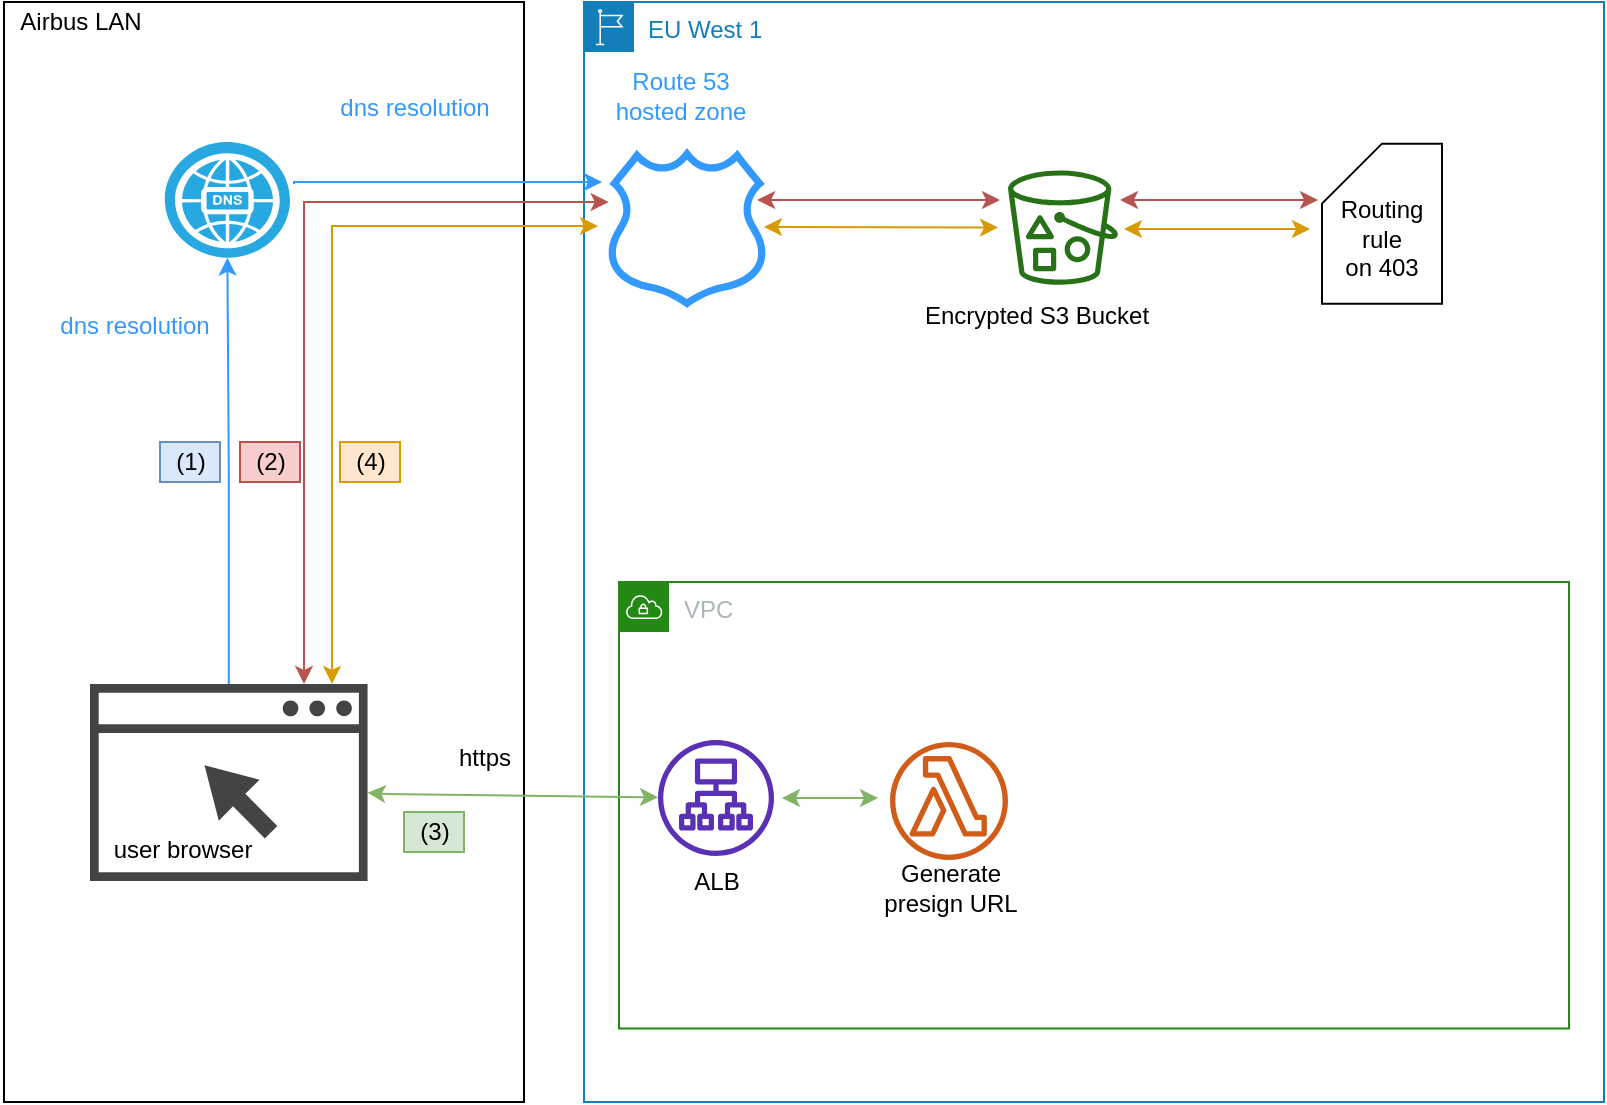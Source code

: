 <mxfile version="12.6.8" type="github">
  <diagram id="uXmttSxeo8CzMjYbrP_F" name="Page-1">
    <mxGraphModel dx="1141" dy="704" grid="1" gridSize="10" guides="1" tooltips="1" connect="1" arrows="1" fold="1" page="1" pageScale="1" pageWidth="850" pageHeight="1100" math="0" shadow="0">
      <root>
        <mxCell id="0"/>
        <mxCell id="1" parent="0"/>
        <mxCell id="6_tzwVEDrdGomNf8C0je-2" value="EU West 1" style="points=[[0,0],[0.25,0],[0.5,0],[0.75,0],[1,0],[1,0.25],[1,0.5],[1,0.75],[1,1],[0.75,1],[0.5,1],[0.25,1],[0,1],[0,0.75],[0,0.5],[0,0.25]];outlineConnect=0;gradientColor=none;html=1;whiteSpace=wrap;fontSize=12;fontStyle=0;shape=mxgraph.aws4.group;grIcon=mxgraph.aws4.group_region;strokeColor=#147EBA;fillColor=none;verticalAlign=top;align=left;spacingLeft=30;fontColor=#147EBA;dashed=0;" parent="1" vertex="1">
          <mxGeometry x="300" y="30" width="510" height="550" as="geometry"/>
        </mxCell>
        <mxCell id="6_tzwVEDrdGomNf8C0je-34" value="" style="rounded=0;whiteSpace=wrap;html=1;direction=south;" parent="1" vertex="1">
          <mxGeometry x="10" y="30" width="260" height="550" as="geometry"/>
        </mxCell>
        <mxCell id="6_tzwVEDrdGomNf8C0je-1" value="VPC" style="points=[[0,0],[0.25,0],[0.5,0],[0.75,0],[1,0],[1,0.25],[1,0.5],[1,0.75],[1,1],[0.75,1],[0.5,1],[0.25,1],[0,1],[0,0.75],[0,0.5],[0,0.25]];outlineConnect=0;gradientColor=none;html=1;whiteSpace=wrap;fontSize=12;fontStyle=0;shape=mxgraph.aws4.group;grIcon=mxgraph.aws4.group_vpc;strokeColor=#248814;fillColor=none;verticalAlign=top;align=left;spacingLeft=30;fontColor=#AAB7B8;dashed=0;" parent="1" vertex="1">
          <mxGeometry x="317.5" y="320" width="475" height="223.27" as="geometry"/>
        </mxCell>
        <mxCell id="6_tzwVEDrdGomNf8C0je-4" value="" style="outlineConnect=0;fontColor=#232F3E;gradientColor=none;fillColor=#5A30B5;strokeColor=none;dashed=0;verticalLabelPosition=bottom;verticalAlign=top;align=center;html=1;fontSize=12;fontStyle=0;aspect=fixed;pointerEvents=1;shape=mxgraph.aws4.application_load_balancer;" parent="1" vertex="1">
          <mxGeometry x="337" y="399" width="58" height="58" as="geometry"/>
        </mxCell>
        <mxCell id="FjIFYjuclCFXKVwC-oeQ-6" style="edgeStyle=orthogonalEdgeStyle;rounded=0;orthogonalLoop=1;jettySize=auto;html=1;fillColor=#f8cecc;strokeColor=#b85450;startArrow=classic;startFill=1;" parent="1" edge="1">
          <mxGeometry relative="1" as="geometry">
            <mxPoint x="386.551" y="129" as="sourcePoint"/>
            <mxPoint x="508" y="129" as="targetPoint"/>
            <Array as="points">
              <mxPoint x="449" y="129"/>
              <mxPoint x="449" y="129"/>
            </Array>
          </mxGeometry>
        </mxCell>
        <mxCell id="6_tzwVEDrdGomNf8C0je-5" value="" style="outlineConnect=0;fillColor=#3399FF;strokeColor=#6c8ebf;dashed=0;verticalLabelPosition=bottom;verticalAlign=top;align=center;html=1;fontSize=12;fontStyle=0;aspect=fixed;pointerEvents=1;shape=mxgraph.aws4.hosted_zone;" parent="1" vertex="1">
          <mxGeometry x="311" y="103" width="81.03" height="80" as="geometry"/>
        </mxCell>
        <mxCell id="6_tzwVEDrdGomNf8C0je-12" value="" style="outlineConnect=0;fontColor=#232F3E;gradientColor=none;fillColor=#277116;strokeColor=none;dashed=0;verticalLabelPosition=bottom;verticalAlign=top;align=center;html=1;fontSize=12;fontStyle=0;aspect=fixed;pointerEvents=1;shape=mxgraph.aws4.bucket_with_objects;" parent="1" vertex="1">
          <mxGeometry x="512" y="114.2" width="55" height="57.2" as="geometry"/>
        </mxCell>
        <mxCell id="6_tzwVEDrdGomNf8C0je-14" value="Route 53 &lt;br&gt;hosted zone" style="text;html=1;align=center;verticalAlign=middle;resizable=0;points=[];autosize=1;fontColor=#3399FF;" parent="1" vertex="1">
          <mxGeometry x="308" y="62.03" width="80" height="30" as="geometry"/>
        </mxCell>
        <mxCell id="6_tzwVEDrdGomNf8C0je-15" value="ALB" style="text;html=1;align=center;verticalAlign=middle;resizable=0;points=[];autosize=1;" parent="1" vertex="1">
          <mxGeometry x="346" y="460" width="40" height="20" as="geometry"/>
        </mxCell>
        <mxCell id="6_tzwVEDrdGomNf8C0je-21" style="edgeStyle=orthogonalEdgeStyle;rounded=0;orthogonalLoop=1;jettySize=auto;html=1;strokeColor=#3399FF;fontColor=#000000;exitX=1;exitY=0.363;exitDx=0;exitDy=0;exitPerimeter=0;" parent="1" edge="1">
          <mxGeometry relative="1" as="geometry">
            <mxPoint x="155" y="121" as="sourcePoint"/>
            <mxPoint x="309" y="120" as="targetPoint"/>
            <Array as="points">
              <mxPoint x="155" y="120"/>
            </Array>
          </mxGeometry>
        </mxCell>
        <mxCell id="6_tzwVEDrdGomNf8C0je-22" value="" style="verticalLabelPosition=bottom;html=1;fillColor=#28A8E0;verticalAlign=top;points=[[0.145,0.145,0],[0.856,0.145,0],[0.855,0.855,0],[0.145,0.855,0],[0.5,0,0], [1,0.5,0], [0.5,1,0],[0,0.5,0]];pointerEvents=1;align=center;shape=mxgraph.cisco_safe.capability.dns;fontColor=#000000;" parent="1" vertex="1">
          <mxGeometry x="90.39" y="100" width="62.61" height="57.83" as="geometry"/>
        </mxCell>
        <mxCell id="6_tzwVEDrdGomNf8C0je-24" value="dns resolution" style="text;html=1;align=center;verticalAlign=middle;resizable=0;points=[];autosize=1;fontColor=#3399FF;" parent="1" vertex="1">
          <mxGeometry x="170" y="72.63" width="90" height="20" as="geometry"/>
        </mxCell>
        <mxCell id="6_tzwVEDrdGomNf8C0je-26" style="edgeStyle=orthogonalEdgeStyle;rounded=0;orthogonalLoop=1;jettySize=auto;html=1;strokeColor=#3399FF;fontColor=#000000;entryX=0.5;entryY=1;entryDx=0;entryDy=0;entryPerimeter=0;" parent="1" source="6_tzwVEDrdGomNf8C0je-25" target="6_tzwVEDrdGomNf8C0je-22" edge="1">
          <mxGeometry relative="1" as="geometry">
            <mxPoint x="180" y="106" as="sourcePoint"/>
            <mxPoint x="321.086" y="106" as="targetPoint"/>
          </mxGeometry>
        </mxCell>
        <mxCell id="6_tzwVEDrdGomNf8C0je-27" value="dns resolution" style="text;html=1;align=center;verticalAlign=middle;resizable=0;points=[];autosize=1;fontColor=#3399FF;" parent="1" vertex="1">
          <mxGeometry x="30" y="182.13" width="90" height="20" as="geometry"/>
        </mxCell>
        <mxCell id="6_tzwVEDrdGomNf8C0je-28" value="" style="endArrow=classic;html=1;strokeColor=#82b366;fontColor=#3399FF;startArrow=classic;startFill=1;fillColor=#d5e8d4;" parent="1" source="6_tzwVEDrdGomNf8C0je-25" target="6_tzwVEDrdGomNf8C0je-4" edge="1">
          <mxGeometry width="50" height="50" relative="1" as="geometry">
            <mxPoint x="10" y="560" as="sourcePoint"/>
            <mxPoint x="60" y="510" as="targetPoint"/>
            <Array as="points">
              <mxPoint x="200" y="426"/>
            </Array>
          </mxGeometry>
        </mxCell>
        <mxCell id="6_tzwVEDrdGomNf8C0je-29" value="https" style="text;html=1;align=center;verticalAlign=middle;resizable=0;points=[];autosize=1;fontColor=#000000;" parent="1" vertex="1">
          <mxGeometry x="230" y="398" width="40" height="20" as="geometry"/>
        </mxCell>
        <mxCell id="6_tzwVEDrdGomNf8C0je-30" value="Airbus LAN" style="text;html=1;align=center;verticalAlign=middle;resizable=0;points=[];autosize=1;fontColor=#000000;" parent="1" vertex="1">
          <mxGeometry x="8" y="30" width="80" height="20" as="geometry"/>
        </mxCell>
        <mxCell id="6_tzwVEDrdGomNf8C0je-32" value="" style="outlineConnect=0;fontColor=#232F3E;gradientColor=none;fillColor=#D05C17;strokeColor=none;dashed=0;verticalLabelPosition=bottom;verticalAlign=top;align=center;html=1;fontSize=12;fontStyle=0;aspect=fixed;pointerEvents=1;shape=mxgraph.aws4.lambda_function;" parent="1" vertex="1">
          <mxGeometry x="453" y="400" width="59" height="59" as="geometry"/>
        </mxCell>
        <mxCell id="FjIFYjuclCFXKVwC-oeQ-1" value="" style="group" parent="1" vertex="1" connectable="0">
          <mxGeometry x="53" y="371" width="138.78" height="98.54" as="geometry"/>
        </mxCell>
        <mxCell id="6_tzwVEDrdGomNf8C0je-25" value="" style="pointerEvents=1;shadow=0;dashed=0;html=1;strokeColor=none;fillColor=#434445;aspect=fixed;labelPosition=center;verticalLabelPosition=bottom;verticalAlign=top;align=center;outlineConnect=0;shape=mxgraph.vvd.web_browser;fontColor=#3399FF;" parent="FjIFYjuclCFXKVwC-oeQ-1" vertex="1">
          <mxGeometry width="138.78" height="98.54" as="geometry"/>
        </mxCell>
        <mxCell id="6_tzwVEDrdGomNf8C0je-31" value="user browser" style="text;html=1;align=center;verticalAlign=middle;resizable=0;points=[];autosize=1;fontColor=#000000;" parent="FjIFYjuclCFXKVwC-oeQ-1" vertex="1">
          <mxGeometry x="6" y="73.13" width="80" height="20" as="geometry"/>
        </mxCell>
        <mxCell id="FjIFYjuclCFXKVwC-oeQ-7" value="Encrypted S3 Bucket" style="text;html=1;align=center;verticalAlign=middle;resizable=0;points=[];autosize=1;" parent="1" vertex="1">
          <mxGeometry x="461" y="176.83" width="130" height="20" as="geometry"/>
        </mxCell>
        <mxCell id="FjIFYjuclCFXKVwC-oeQ-13" value="Generate &lt;br&gt;presign URL" style="text;html=1;align=center;verticalAlign=middle;resizable=0;points=[];autosize=1;" parent="1" vertex="1">
          <mxGeometry x="442.5" y="458" width="80" height="30" as="geometry"/>
        </mxCell>
        <mxCell id="FjIFYjuclCFXKVwC-oeQ-14" value="(1)" style="text;html=1;align=center;verticalAlign=middle;resizable=0;points=[];autosize=1;fillColor=#dae8fc;strokeColor=#6c8ebf;" parent="1" vertex="1">
          <mxGeometry x="88" y="250" width="30" height="20" as="geometry"/>
        </mxCell>
        <mxCell id="FjIFYjuclCFXKVwC-oeQ-15" value="(2)" style="text;html=1;align=center;verticalAlign=middle;resizable=0;points=[];autosize=1;fillColor=#f8cecc;strokeColor=#b85450;" parent="1" vertex="1">
          <mxGeometry x="128" y="250.0" width="30" height="20" as="geometry"/>
        </mxCell>
        <mxCell id="FjIFYjuclCFXKVwC-oeQ-16" value="&lt;br&gt;Routing rule&lt;br&gt;on 403" style="shape=card;whiteSpace=wrap;html=1;" parent="1" vertex="1">
          <mxGeometry x="669" y="100.83" width="60" height="80" as="geometry"/>
        </mxCell>
        <mxCell id="JvuyAwS0Vtkvp-Z_bu09-1" style="edgeStyle=orthogonalEdgeStyle;rounded=0;orthogonalLoop=1;jettySize=auto;html=1;fillColor=#f8cecc;strokeColor=#b85450;startArrow=classic;startFill=1;" parent="1" source="6_tzwVEDrdGomNf8C0je-25" target="6_tzwVEDrdGomNf8C0je-5" edge="1">
          <mxGeometry relative="1" as="geometry">
            <mxPoint x="141" y="240" as="sourcePoint"/>
            <mxPoint x="270" y="240" as="targetPoint"/>
            <Array as="points">
              <mxPoint x="160" y="130"/>
            </Array>
          </mxGeometry>
        </mxCell>
        <mxCell id="JvuyAwS0Vtkvp-Z_bu09-2" value="(3)" style="text;html=1;align=center;verticalAlign=middle;resizable=0;points=[];autosize=1;fillColor=#d5e8d4;strokeColor=#82b366;" parent="1" vertex="1">
          <mxGeometry x="210" y="435" width="30" height="20" as="geometry"/>
        </mxCell>
        <mxCell id="JvuyAwS0Vtkvp-Z_bu09-3" style="edgeStyle=orthogonalEdgeStyle;rounded=0;orthogonalLoop=1;jettySize=auto;html=1;fillColor=#f8cecc;strokeColor=#b85450;entryX=0;entryY=0;entryDx=0;entryDy=30;entryPerimeter=0;startArrow=classic;startFill=1;" parent="1" edge="1">
          <mxGeometry relative="1" as="geometry">
            <mxPoint x="568" y="129" as="sourcePoint"/>
            <mxPoint x="667" y="129" as="targetPoint"/>
            <Array as="points">
              <mxPoint x="620" y="129"/>
              <mxPoint x="620" y="129"/>
            </Array>
          </mxGeometry>
        </mxCell>
        <mxCell id="JvuyAwS0Vtkvp-Z_bu09-4" value="" style="endArrow=classic;html=1;fillColor=#ffe6cc;strokeColor=#d79b00;startArrow=classic;startFill=1;" parent="1" edge="1">
          <mxGeometry width="50" height="50" relative="1" as="geometry">
            <mxPoint x="663" y="143.5" as="sourcePoint"/>
            <mxPoint x="570" y="143.5" as="targetPoint"/>
          </mxGeometry>
        </mxCell>
        <mxCell id="JvuyAwS0Vtkvp-Z_bu09-5" value="" style="endArrow=classic;html=1;fillColor=#ffe6cc;strokeColor=#d79b00;startArrow=classic;startFill=1;" parent="1" edge="1">
          <mxGeometry width="50" height="50" relative="1" as="geometry">
            <mxPoint x="507" y="142.743" as="sourcePoint"/>
            <mxPoint x="390" y="142.5" as="targetPoint"/>
          </mxGeometry>
        </mxCell>
        <mxCell id="JvuyAwS0Vtkvp-Z_bu09-6" value="" style="endArrow=classic;html=1;rounded=0;fillColor=#ffe6cc;strokeColor=#d79b00;startArrow=classic;startFill=1;" parent="1" edge="1">
          <mxGeometry width="50" height="50" relative="1" as="geometry">
            <mxPoint x="307" y="142" as="sourcePoint"/>
            <mxPoint x="174" y="371" as="targetPoint"/>
            <Array as="points">
              <mxPoint x="174" y="142"/>
            </Array>
          </mxGeometry>
        </mxCell>
        <mxCell id="JvuyAwS0Vtkvp-Z_bu09-8" value="(4)" style="text;html=1;align=center;verticalAlign=middle;resizable=0;points=[];autosize=1;fillColor=#ffe6cc;strokeColor=#d79b00;" parent="1" vertex="1">
          <mxGeometry x="178" y="250" width="30" height="20" as="geometry"/>
        </mxCell>
        <mxCell id="JlEp0hrCdRYmKE17I69p-1" value="" style="endArrow=classic;html=1;fillColor=#d5e8d4;strokeColor=#82b366;startArrow=classic;startFill=1;" parent="1" edge="1">
          <mxGeometry width="50" height="50" relative="1" as="geometry">
            <mxPoint x="399" y="428" as="sourcePoint"/>
            <mxPoint x="447" y="428" as="targetPoint"/>
          </mxGeometry>
        </mxCell>
      </root>
    </mxGraphModel>
  </diagram>
</mxfile>
